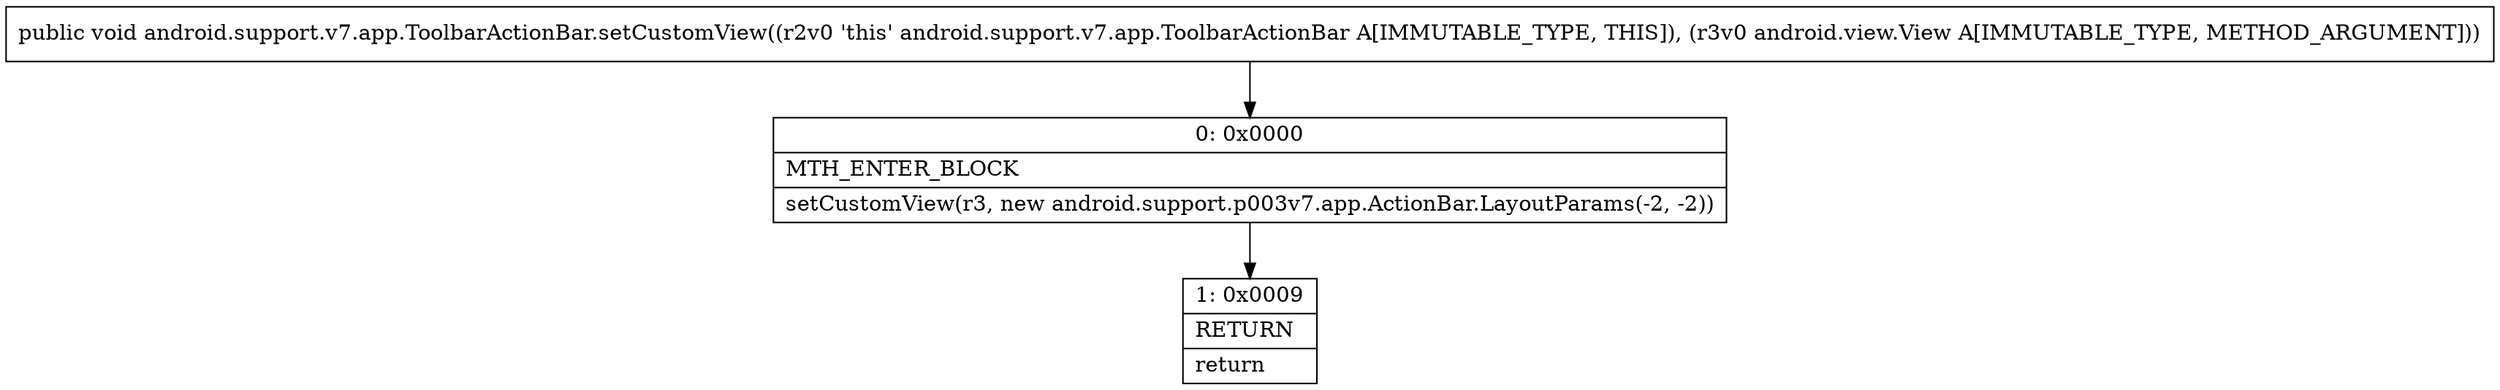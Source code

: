 digraph "CFG forandroid.support.v7.app.ToolbarActionBar.setCustomView(Landroid\/view\/View;)V" {
Node_0 [shape=record,label="{0\:\ 0x0000|MTH_ENTER_BLOCK\l|setCustomView(r3, new android.support.p003v7.app.ActionBar.LayoutParams(\-2, \-2))\l}"];
Node_1 [shape=record,label="{1\:\ 0x0009|RETURN\l|return\l}"];
MethodNode[shape=record,label="{public void android.support.v7.app.ToolbarActionBar.setCustomView((r2v0 'this' android.support.v7.app.ToolbarActionBar A[IMMUTABLE_TYPE, THIS]), (r3v0 android.view.View A[IMMUTABLE_TYPE, METHOD_ARGUMENT])) }"];
MethodNode -> Node_0;
Node_0 -> Node_1;
}

